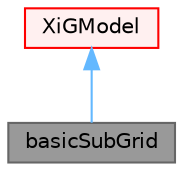 digraph "basicSubGrid"
{
 // LATEX_PDF_SIZE
  bgcolor="transparent";
  edge [fontname=Helvetica,fontsize=10,labelfontname=Helvetica,labelfontsize=10];
  node [fontname=Helvetica,fontsize=10,shape=box,height=0.2,width=0.4];
  Node1 [id="Node000001",label="basicSubGrid",height=0.2,width=0.4,color="gray40", fillcolor="grey60", style="filled", fontcolor="black",tooltip="Basic sub-grid obstacle flame-wrinkling generation rate coefficient model. Details supplied by J Putt..."];
  Node2 -> Node1 [id="edge1_Node000001_Node000002",dir="back",color="steelblue1",style="solid",tooltip=" "];
  Node2 [id="Node000002",label="XiGModel",height=0.2,width=0.4,color="red", fillcolor="#FFF0F0", style="filled",URL="$classFoam_1_1XiGModel.html",tooltip="Base-class for all Xi generation models used by the b-Xi combustion model. See Technical Report SH/RE..."];
}
